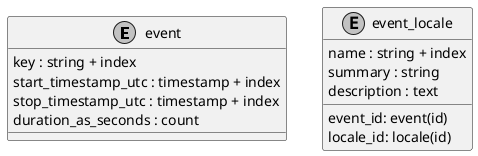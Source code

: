 @startuml uml
skinparam monochrome true

entity event {
    key : string + index
    start_timestamp_utc : timestamp + index
    stop_timestamp_utc : timestamp + index
    duration_as_seconds : count
}

entity event_locale {
    event_id: event(id)
    locale_id: locale(id)
    name : string + index
    summary : string
    description : text
}

@enduml
